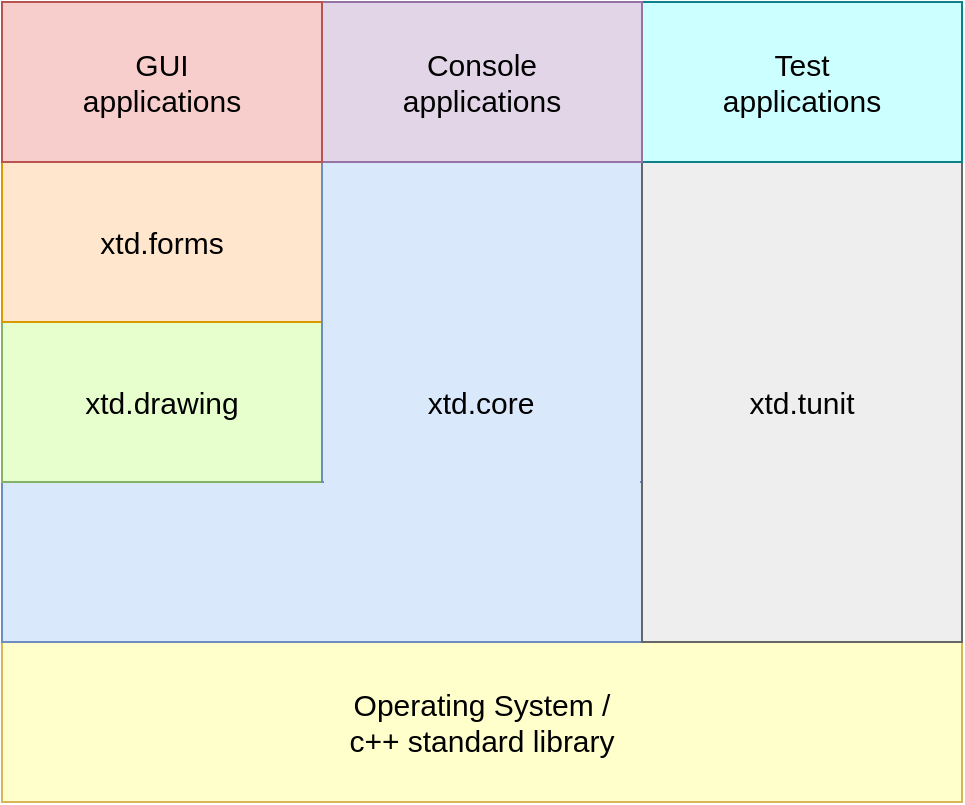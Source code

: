 <mxfile version="21.2.7" type="device">
  <diagram id="FfeFMesWPq1AGEQVJyfI" name="Page-1">
    <mxGraphModel dx="1194" dy="748" grid="1" gridSize="10" guides="1" tooltips="1" connect="1" arrows="1" fold="1" page="1" pageScale="1" pageWidth="827" pageHeight="1169" math="0" shadow="0">
      <root>
        <mxCell id="0" />
        <mxCell id="1" parent="0" />
        <mxCell id="gx20HtWSzIbTSEyNp-S_-1" value="&lt;span&gt;Operating System /&lt;br&gt;c++ standard library&lt;br&gt;&lt;/span&gt;" style="rounded=0;whiteSpace=wrap;html=1;strokeColor=#d6b656;fontSize=15;fillColor=#FFFFCC;" parent="1" vertex="1">
          <mxGeometry x="41" y="360" width="480" height="80" as="geometry" />
        </mxCell>
        <mxCell id="gx20HtWSzIbTSEyNp-S_-2" value="" style="rounded=0;whiteSpace=wrap;html=1;fillColor=#dae8fc;strokeColor=#6c8ebf;fontSize=15;" parent="1" vertex="1">
          <mxGeometry x="41" y="280" width="320" height="80" as="geometry" />
        </mxCell>
        <mxCell id="gx20HtWSzIbTSEyNp-S_-3" value="xtd.drawing" style="rounded=0;whiteSpace=wrap;html=1;fontSize=15;fillColor=#E6FFCC;strokeColor=#82B366;" parent="1" vertex="1">
          <mxGeometry x="41" y="200" width="160" height="80" as="geometry" />
        </mxCell>
        <mxCell id="gx20HtWSzIbTSEyNp-S_-4" value="xtd.forms" style="rounded=0;whiteSpace=wrap;html=1;fillColor=#FFE6CC;strokeColor=#d79b00;fontSize=15;" parent="1" vertex="1">
          <mxGeometry x="41" y="120" width="160" height="80" as="geometry" />
        </mxCell>
        <mxCell id="gx20HtWSzIbTSEyNp-S_-5" value="" style="rounded=0;whiteSpace=wrap;html=1;fillColor=#dae8fc;strokeColor=#6c8ebf;fontSize=15;" parent="1" vertex="1">
          <mxGeometry x="201" y="120" width="160" height="160" as="geometry" />
        </mxCell>
        <mxCell id="gx20HtWSzIbTSEyNp-S_-6" value="xtd.tunit" style="rounded=0;whiteSpace=wrap;html=1;fillColor=#EEEEEE;strokeColor=#666666;fontSize=15;" parent="1" vertex="1">
          <mxGeometry x="361" y="120" width="160" height="240" as="geometry" />
        </mxCell>
        <mxCell id="gx20HtWSzIbTSEyNp-S_-7" value="&lt;span&gt;Test&lt;br&gt;applications&lt;br&gt;&lt;/span&gt;" style="rounded=0;whiteSpace=wrap;html=1;strokeColor=#0e8088;fontSize=15;fillColor=#CCFFFF;" parent="1" vertex="1">
          <mxGeometry x="361" y="40" width="160" height="80" as="geometry" />
        </mxCell>
        <mxCell id="3j0EqYAz0Qq7nR3SSSdw-1" value="" style="rounded=0;whiteSpace=wrap;html=1;fillColor=#dae8fc;fontSize=15;strokeColor=none;" parent="1" vertex="1">
          <mxGeometry x="202" y="250" width="158" height="50" as="geometry" />
        </mxCell>
        <mxCell id="3j0EqYAz0Qq7nR3SSSdw-3" value="xtd.core" style="text;html=1;align=center;verticalAlign=middle;resizable=0;points=[];autosize=1;fontSize=15;" parent="1" vertex="1">
          <mxGeometry x="240" y="225" width="80" height="30" as="geometry" />
        </mxCell>
        <mxCell id="6OnCucuK_v6YkBefqOrr-1" value="&lt;span&gt;Console&lt;br&gt;applications&lt;br&gt;&lt;/span&gt;" style="rounded=0;whiteSpace=wrap;html=1;strokeColor=#9673a6;fontSize=15;fillColor=#e1d5e7;" parent="1" vertex="1">
          <mxGeometry x="201" y="40" width="160" height="80" as="geometry" />
        </mxCell>
        <mxCell id="6OnCucuK_v6YkBefqOrr-2" value="&lt;span&gt;GUI&lt;br&gt;applications&lt;br&gt;&lt;/span&gt;" style="rounded=0;whiteSpace=wrap;html=1;strokeColor=#b85450;fontSize=15;fillColor=#f8cecc;" parent="1" vertex="1">
          <mxGeometry x="41" y="40" width="160" height="80" as="geometry" />
        </mxCell>
      </root>
    </mxGraphModel>
  </diagram>
</mxfile>
